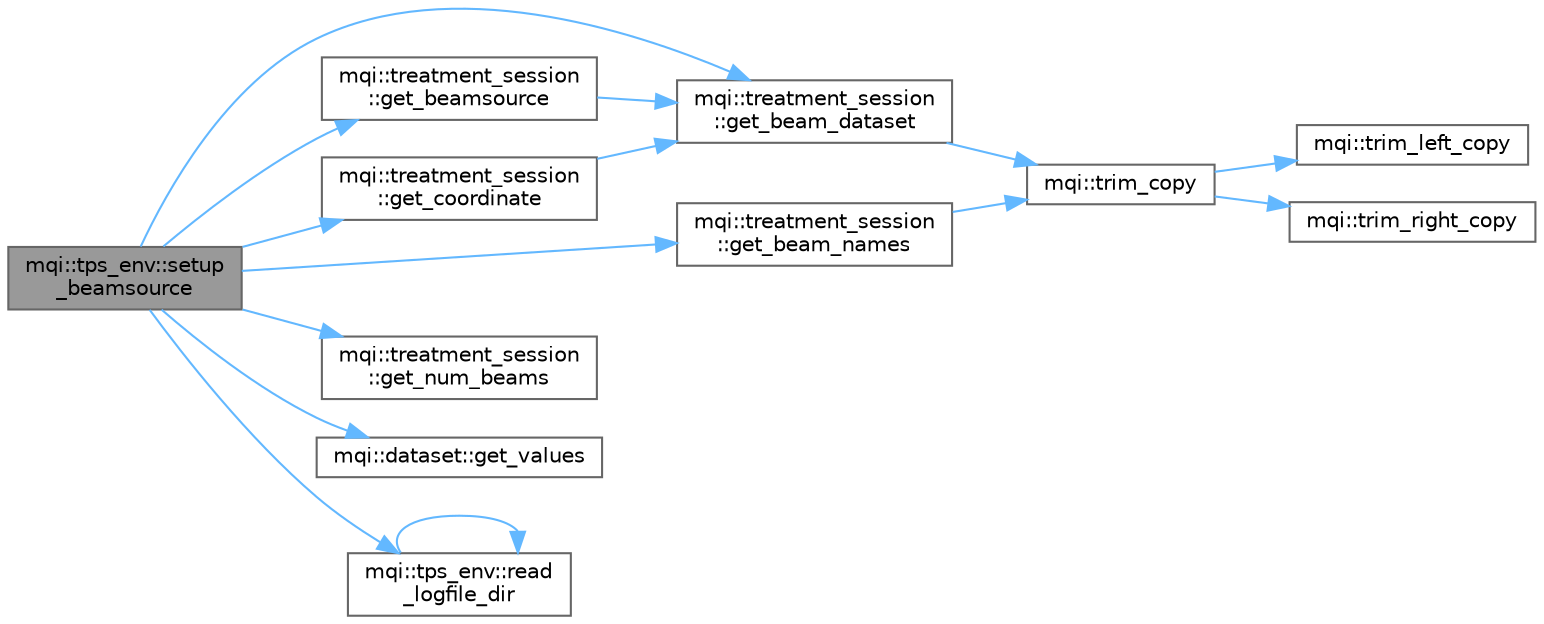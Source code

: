 digraph "mqi::tps_env::setup_beamsource"
{
 // LATEX_PDF_SIZE
  bgcolor="transparent";
  edge [fontname=Helvetica,fontsize=10,labelfontname=Helvetica,labelfontsize=10];
  node [fontname=Helvetica,fontsize=10,shape=box,height=0.2,width=0.4];
  rankdir="LR";
  Node1 [id="Node000001",label="mqi::tps_env::setup\l_beamsource",height=0.2,width=0.4,color="gray40", fillcolor="grey60", style="filled", fontcolor="black",tooltip="Sets up the particle beam source based on the treatment plan and log files."];
  Node1 -> Node2 [id="edge1_Node000001_Node000002",color="steelblue1",style="solid",tooltip=" "];
  Node2 [id="Node000002",label="mqi::treatment_session\l::get_beam_dataset",height=0.2,width=0.4,color="grey40", fillcolor="white", style="filled",URL="$classmqi_1_1treatment__session.html#a2a3b3abb857ef6671d488e5821ba8f91",tooltip="Retrieves the DICOM dataset for a beam given its name."];
  Node2 -> Node3 [id="edge2_Node000002_Node000003",color="steelblue1",style="solid",tooltip=" "];
  Node3 [id="Node000003",label="mqi::trim_copy",height=0.2,width=0.4,color="grey40", fillcolor="white", style="filled",URL="$namespacemqi.html#aa0eab400a55a6a7957d2b4eb8391916b",tooltip="Removes leading and trailing whitespace from a string."];
  Node3 -> Node4 [id="edge3_Node000003_Node000004",color="steelblue1",style="solid",tooltip=" "];
  Node4 [id="Node000004",label="mqi::trim_left_copy",height=0.2,width=0.4,color="grey40", fillcolor="white", style="filled",URL="$namespacemqi.html#ae5afdecf41c73ac5ca33fb96dfab63f6",tooltip="Removes leading whitespace from a string."];
  Node3 -> Node5 [id="edge4_Node000003_Node000005",color="steelblue1",style="solid",tooltip=" "];
  Node5 [id="Node000005",label="mqi::trim_right_copy",height=0.2,width=0.4,color="grey40", fillcolor="white", style="filled",URL="$namespacemqi.html#a44092bf42c4446f872fd67a0fd085e6d",tooltip="Removes trailing whitespace from a string."];
  Node1 -> Node6 [id="edge5_Node000001_Node000006",color="steelblue1",style="solid",tooltip=" "];
  Node6 [id="Node000006",label="mqi::treatment_session\l::get_beam_names",height=0.2,width=0.4,color="grey40", fillcolor="white", style="filled",URL="$classmqi_1_1treatment__session.html#ab34ece772cc061bfa0416479129787ab",tooltip="Retrieves a list of all beam names from the treatment plan."];
  Node6 -> Node3 [id="edge6_Node000006_Node000003",color="steelblue1",style="solid",tooltip=" "];
  Node1 -> Node7 [id="edge7_Node000001_Node000007",color="steelblue1",style="solid",tooltip=" "];
  Node7 [id="Node000007",label="mqi::treatment_session\l::get_beamsource",height=0.2,width=0.4,color="grey40", fillcolor="white", style="filled",URL="$classmqi_1_1treatment__session.html#a6c810d02e0867886b8a1e46f7f8a33f4",tooltip="Gets the beam source object for a specific beam."];
  Node7 -> Node2 [id="edge8_Node000007_Node000002",color="steelblue1",style="solid",tooltip=" "];
  Node1 -> Node8 [id="edge9_Node000001_Node000008",color="steelblue1",style="solid",tooltip=" "];
  Node8 [id="Node000008",label="mqi::treatment_session\l::get_coordinate",height=0.2,width=0.4,color="grey40", fillcolor="white", style="filled",URL="$classmqi_1_1treatment__session.html#aa60104ac826f8d913b996bd9ec2690f8",tooltip="Gets the coordinate transformation object for a specific beam."];
  Node8 -> Node2 [id="edge10_Node000008_Node000002",color="steelblue1",style="solid",tooltip=" "];
  Node1 -> Node9 [id="edge11_Node000001_Node000009",color="steelblue1",style="solid",tooltip=" "];
  Node9 [id="Node000009",label="mqi::treatment_session\l::get_num_beams",height=0.2,width=0.4,color="grey40", fillcolor="white", style="filled",URL="$classmqi_1_1treatment__session.html#abdc58fee029f401bc9f49d5bd50a7232",tooltip="Gets the total number of beams in the treatment plan."];
  Node1 -> Node10 [id="edge12_Node000001_Node000010",color="steelblue1",style="solid",tooltip=" "];
  Node10 [id="Node000010",label="mqi::dataset::get_values",height=0.2,width=0.4,color="grey40", fillcolor="white", style="filled",URL="$classmqi_1_1dataset.html#a130e4628d63df284815b13831b5e6621",tooltip="Extracts and converts values from a raw DICOM byte stream into a vector of floats."];
  Node1 -> Node11 [id="edge13_Node000001_Node000011",color="steelblue1",style="solid",tooltip=" "];
  Node11 [id="Node000011",label="mqi::tps_env::read\l_logfile_dir",height=0.2,width=0.4,color="grey40", fillcolor="white", style="filled",URL="$classmqi_1_1tps__env.html#ab13398fd962e41399d5731b784c7afae",tooltip="Reads log files from the specified directory."];
  Node11 -> Node11 [id="edge14_Node000011_Node000011",color="steelblue1",style="solid",tooltip=" "];
}
